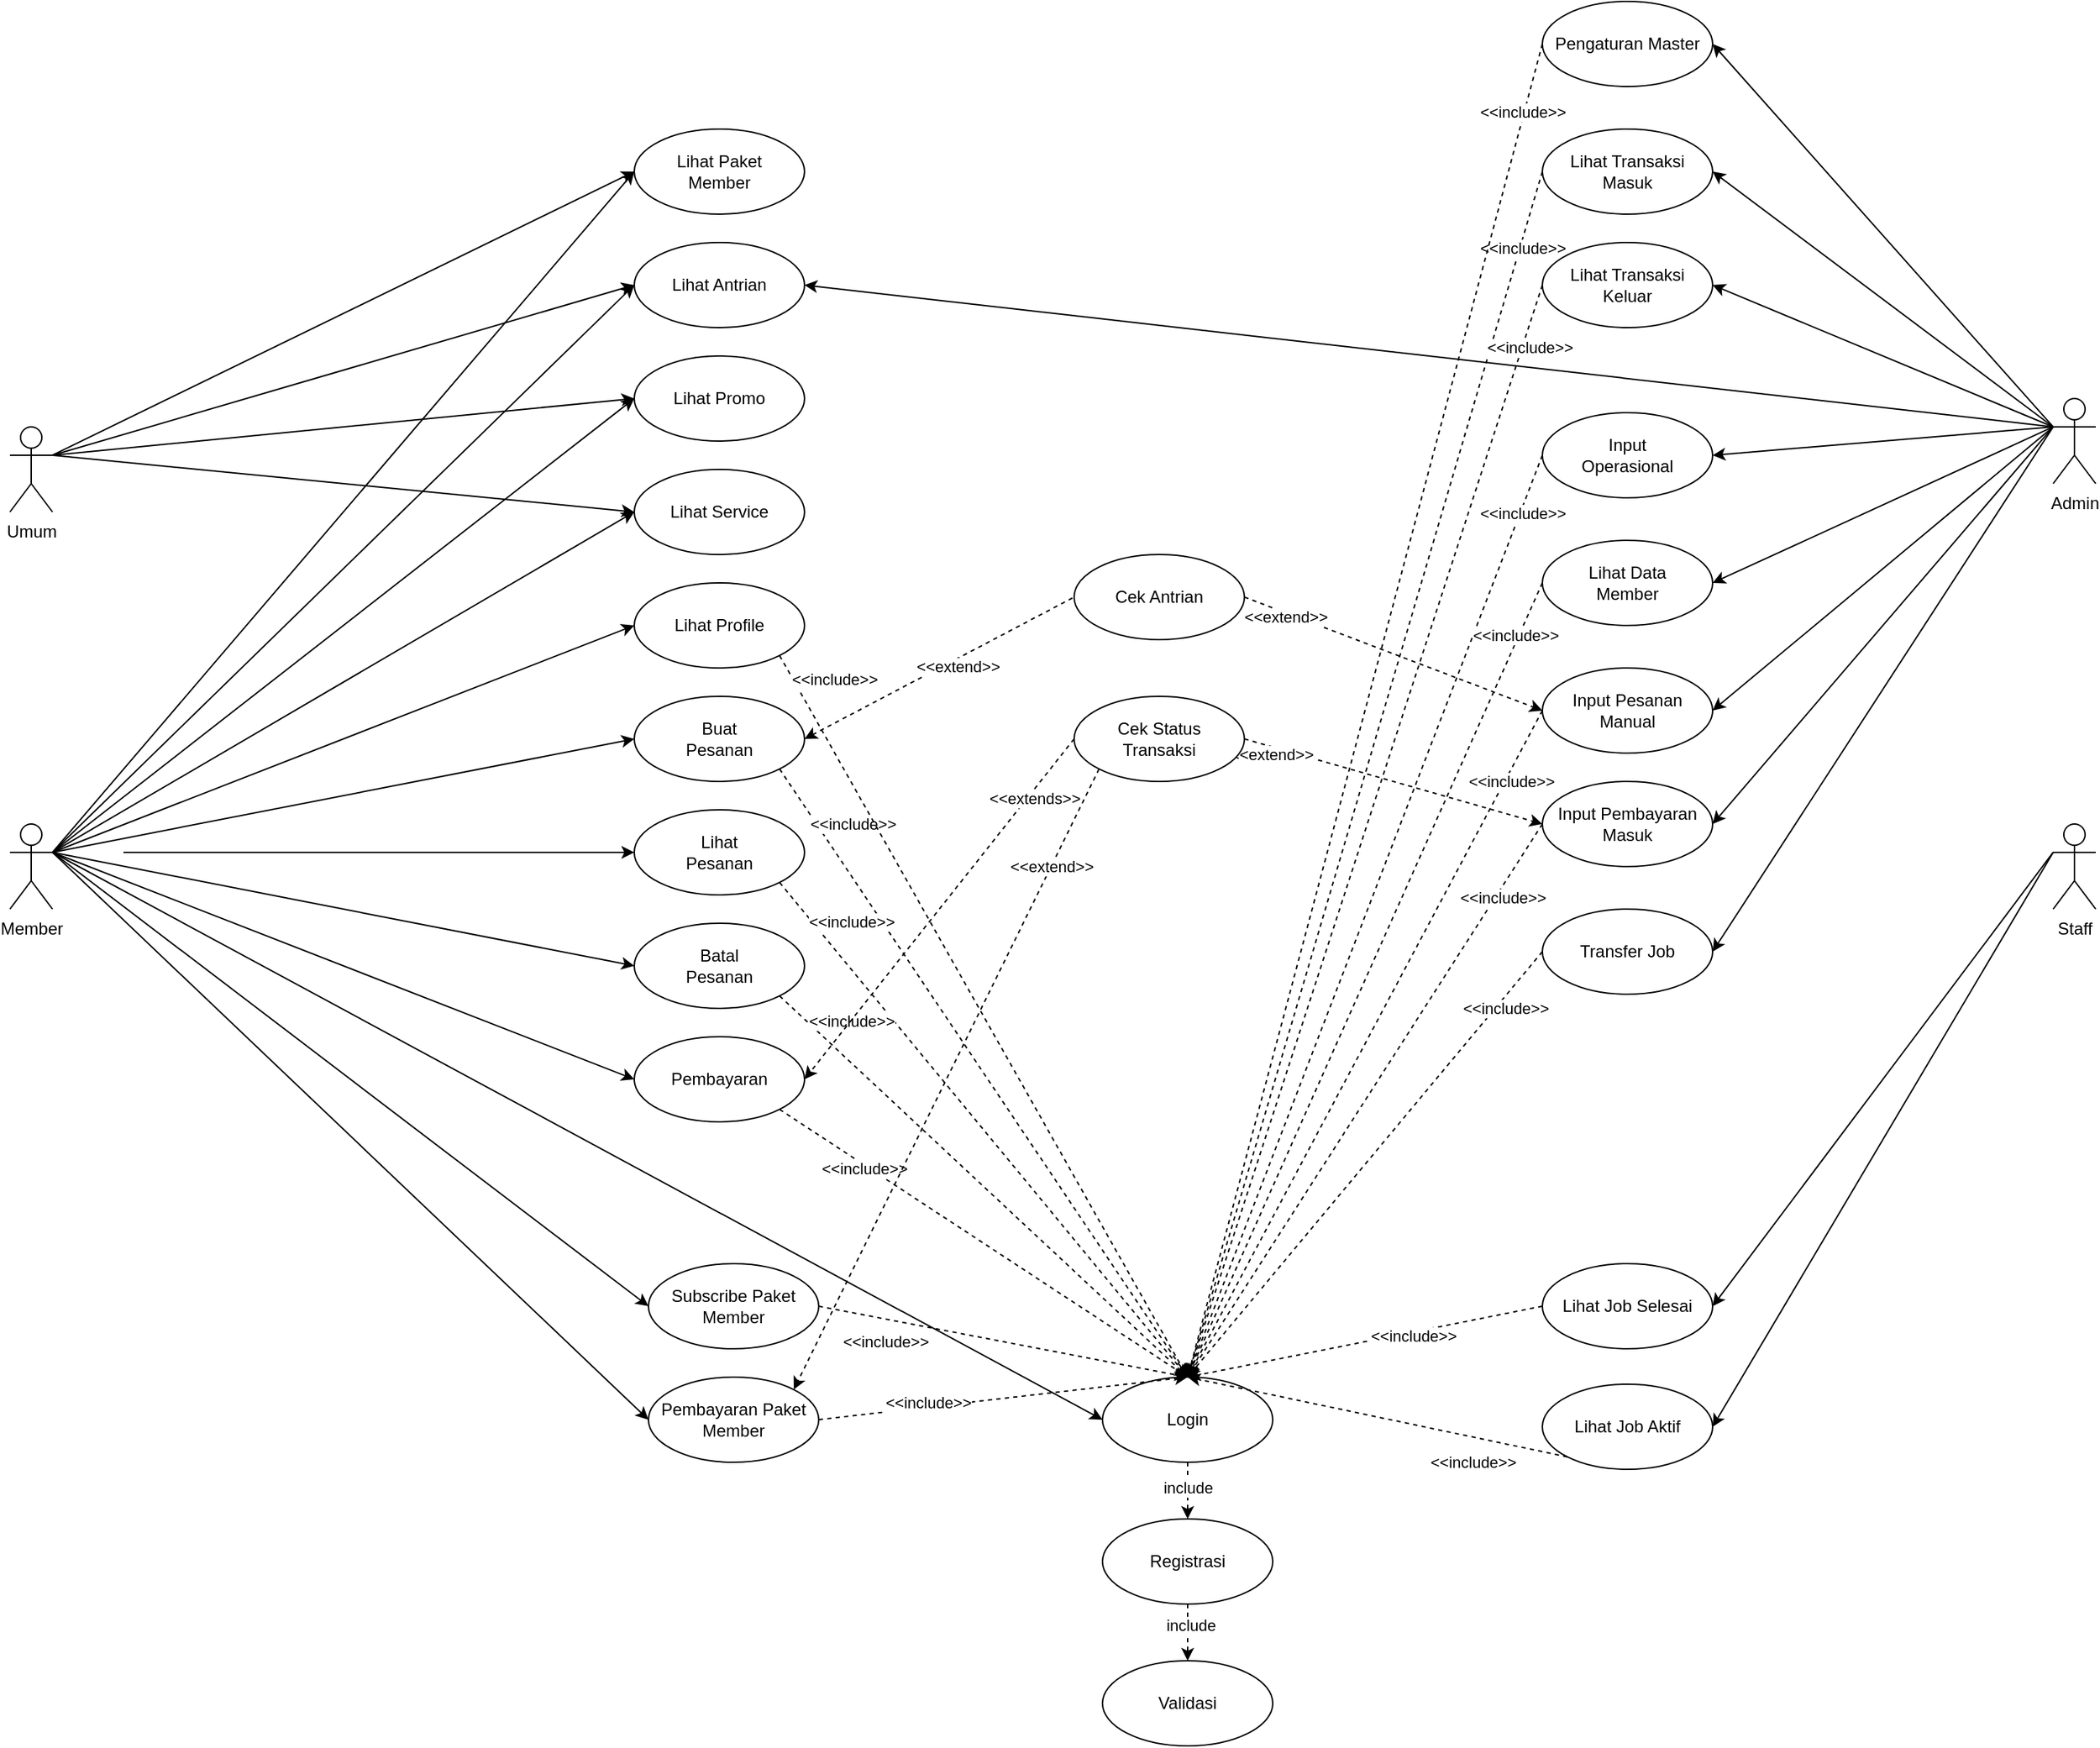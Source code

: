 <mxfile version="22.1.3" type="github">
  <diagram name="Page-1" id="RZWibH-738hVHqYzk8vU">
    <mxGraphModel dx="2225" dy="2573" grid="1" gridSize="10" guides="1" tooltips="1" connect="1" arrows="1" fold="1" page="1" pageScale="1" pageWidth="850" pageHeight="1100" math="0" shadow="0">
      <root>
        <mxCell id="0" />
        <mxCell id="1" parent="0" />
        <mxCell id="k3TqVHNHk5mqW3imNTK8-18" style="rounded=0;orthogonalLoop=1;jettySize=auto;html=1;entryX=0;entryY=0.5;entryDx=0;entryDy=0;" parent="1" target="k3TqVHNHk5mqW3imNTK8-6" edge="1">
          <mxGeometry relative="1" as="geometry">
            <mxPoint x="40" y="260" as="sourcePoint" />
          </mxGeometry>
        </mxCell>
        <mxCell id="k3TqVHNHk5mqW3imNTK8-24" style="rounded=0;orthogonalLoop=1;jettySize=auto;html=1;exitX=1;exitY=0.333;exitDx=0;exitDy=0;exitPerimeter=0;entryX=0;entryY=0.5;entryDx=0;entryDy=0;" parent="1" source="k3TqVHNHk5mqW3imNTK8-1" target="k3TqVHNHk5mqW3imNTK8-16" edge="1">
          <mxGeometry relative="1" as="geometry" />
        </mxCell>
        <mxCell id="k3TqVHNHk5mqW3imNTK8-26" style="rounded=0;orthogonalLoop=1;jettySize=auto;html=1;entryX=0;entryY=0.5;entryDx=0;entryDy=0;" parent="1" target="k3TqVHNHk5mqW3imNTK8-25" edge="1">
          <mxGeometry relative="1" as="geometry">
            <mxPoint x="90" y="260" as="sourcePoint" />
          </mxGeometry>
        </mxCell>
        <mxCell id="k3TqVHNHk5mqW3imNTK8-30" style="rounded=0;orthogonalLoop=1;jettySize=auto;html=1;exitX=1;exitY=0.333;exitDx=0;exitDy=0;exitPerimeter=0;entryX=0;entryY=0.5;entryDx=0;entryDy=0;" parent="1" source="k3TqVHNHk5mqW3imNTK8-1" target="k3TqVHNHk5mqW3imNTK8-29" edge="1">
          <mxGeometry relative="1" as="geometry" />
        </mxCell>
        <mxCell id="k3TqVHNHk5mqW3imNTK8-35" style="rounded=0;orthogonalLoop=1;jettySize=auto;html=1;exitX=1;exitY=0.333;exitDx=0;exitDy=0;exitPerimeter=0;entryX=0;entryY=0.5;entryDx=0;entryDy=0;" parent="1" source="k3TqVHNHk5mqW3imNTK8-1" target="k3TqVHNHk5mqW3imNTK8-33" edge="1">
          <mxGeometry relative="1" as="geometry" />
        </mxCell>
        <mxCell id="k3TqVHNHk5mqW3imNTK8-53" style="rounded=0;orthogonalLoop=1;jettySize=auto;html=1;exitX=1;exitY=0.333;exitDx=0;exitDy=0;exitPerimeter=0;entryX=0;entryY=0.5;entryDx=0;entryDy=0;" parent="1" source="k3TqVHNHk5mqW3imNTK8-1" target="k3TqVHNHk5mqW3imNTK8-52" edge="1">
          <mxGeometry relative="1" as="geometry" />
        </mxCell>
        <mxCell id="k3TqVHNHk5mqW3imNTK8-57" style="rounded=0;orthogonalLoop=1;jettySize=auto;html=1;exitX=1;exitY=0.333;exitDx=0;exitDy=0;exitPerimeter=0;entryX=0;entryY=0.5;entryDx=0;entryDy=0;" parent="1" source="k3TqVHNHk5mqW3imNTK8-1" target="k3TqVHNHk5mqW3imNTK8-56" edge="1">
          <mxGeometry relative="1" as="geometry" />
        </mxCell>
        <mxCell id="k3TqVHNHk5mqW3imNTK8-65" style="rounded=0;orthogonalLoop=1;jettySize=auto;html=1;exitX=1;exitY=0.333;exitDx=0;exitDy=0;exitPerimeter=0;entryX=0;entryY=0.5;entryDx=0;entryDy=0;" parent="1" source="k3TqVHNHk5mqW3imNTK8-1" target="k3TqVHNHk5mqW3imNTK8-63" edge="1">
          <mxGeometry relative="1" as="geometry" />
        </mxCell>
        <mxCell id="k3TqVHNHk5mqW3imNTK8-72" style="rounded=0;orthogonalLoop=1;jettySize=auto;html=1;exitX=1;exitY=0.333;exitDx=0;exitDy=0;exitPerimeter=0;entryX=0;entryY=0.5;entryDx=0;entryDy=0;" parent="1" source="k3TqVHNHk5mqW3imNTK8-1" target="k3TqVHNHk5mqW3imNTK8-69" edge="1">
          <mxGeometry relative="1" as="geometry" />
        </mxCell>
        <mxCell id="k3TqVHNHk5mqW3imNTK8-74" style="rounded=0;orthogonalLoop=1;jettySize=auto;html=1;exitX=1;exitY=0.333;exitDx=0;exitDy=0;exitPerimeter=0;entryX=0;entryY=0.5;entryDx=0;entryDy=0;" parent="1" source="k3TqVHNHk5mqW3imNTK8-1" target="k3TqVHNHk5mqW3imNTK8-73" edge="1">
          <mxGeometry relative="1" as="geometry" />
        </mxCell>
        <mxCell id="k3TqVHNHk5mqW3imNTK8-79" style="rounded=0;orthogonalLoop=1;jettySize=auto;html=1;exitX=1;exitY=0.333;exitDx=0;exitDy=0;exitPerimeter=0;entryX=0;entryY=0.5;entryDx=0;entryDy=0;" parent="1" source="k3TqVHNHk5mqW3imNTK8-1" target="k3TqVHNHk5mqW3imNTK8-78" edge="1">
          <mxGeometry relative="1" as="geometry" />
        </mxCell>
        <mxCell id="k3TqVHNHk5mqW3imNTK8-1" value="Member" style="shape=umlActor;verticalLabelPosition=bottom;verticalAlign=top;html=1;outlineConnect=0;" parent="1" vertex="1">
          <mxGeometry x="10" y="240" width="30" height="60" as="geometry" />
        </mxCell>
        <mxCell id="k3TqVHNHk5mqW3imNTK8-10" value="" style="edgeStyle=orthogonalEdgeStyle;rounded=0;orthogonalLoop=1;jettySize=auto;html=1;dashed=1;" parent="1" source="k3TqVHNHk5mqW3imNTK8-6" target="k3TqVHNHk5mqW3imNTK8-9" edge="1">
          <mxGeometry relative="1" as="geometry" />
        </mxCell>
        <mxCell id="k3TqVHNHk5mqW3imNTK8-11" value="&lt;div&gt;include&lt;/div&gt;" style="edgeLabel;html=1;align=center;verticalAlign=middle;resizable=0;points=[];" parent="k3TqVHNHk5mqW3imNTK8-10" vertex="1" connectable="0">
          <mxGeometry x="-0.129" relative="1" as="geometry">
            <mxPoint as="offset" />
          </mxGeometry>
        </mxCell>
        <mxCell id="k3TqVHNHk5mqW3imNTK8-6" value="Login" style="ellipse;whiteSpace=wrap;html=1;" parent="1" vertex="1">
          <mxGeometry x="780" y="630" width="120" height="60" as="geometry" />
        </mxCell>
        <mxCell id="k3TqVHNHk5mqW3imNTK8-13" value="" style="edgeStyle=orthogonalEdgeStyle;rounded=0;orthogonalLoop=1;jettySize=auto;html=1;dashed=1;" parent="1" source="k3TqVHNHk5mqW3imNTK8-9" target="k3TqVHNHk5mqW3imNTK8-12" edge="1">
          <mxGeometry relative="1" as="geometry" />
        </mxCell>
        <mxCell id="k3TqVHNHk5mqW3imNTK8-14" value="include" style="edgeLabel;html=1;align=center;verticalAlign=middle;resizable=0;points=[];" parent="k3TqVHNHk5mqW3imNTK8-13" vertex="1" connectable="0">
          <mxGeometry x="-0.254" y="2" relative="1" as="geometry">
            <mxPoint as="offset" />
          </mxGeometry>
        </mxCell>
        <mxCell id="k3TqVHNHk5mqW3imNTK8-9" value="Registrasi" style="ellipse;whiteSpace=wrap;html=1;" parent="1" vertex="1">
          <mxGeometry x="780" y="730" width="120" height="60" as="geometry" />
        </mxCell>
        <mxCell id="k3TqVHNHk5mqW3imNTK8-12" value="Validasi" style="ellipse;whiteSpace=wrap;html=1;" parent="1" vertex="1">
          <mxGeometry x="780" y="830" width="120" height="60" as="geometry" />
        </mxCell>
        <mxCell id="k3TqVHNHk5mqW3imNTK8-41" style="rounded=0;orthogonalLoop=1;jettySize=auto;html=1;exitX=1;exitY=1;exitDx=0;exitDy=0;entryX=0.5;entryY=0;entryDx=0;entryDy=0;dashed=1;" parent="1" source="k3TqVHNHk5mqW3imNTK8-16" target="k3TqVHNHk5mqW3imNTK8-6" edge="1">
          <mxGeometry relative="1" as="geometry" />
        </mxCell>
        <mxCell id="k3TqVHNHk5mqW3imNTK8-46" value="&amp;lt;&amp;lt;include&amp;gt;&amp;gt;" style="edgeLabel;html=1;align=center;verticalAlign=middle;resizable=0;points=[];" parent="k3TqVHNHk5mqW3imNTK8-41" vertex="1" connectable="0">
          <mxGeometry x="-0.733" y="4" relative="1" as="geometry">
            <mxPoint x="10" y="-17" as="offset" />
          </mxGeometry>
        </mxCell>
        <mxCell id="hbDmPjfFOQGGygIN4OG3-49" style="rounded=0;orthogonalLoop=1;jettySize=auto;html=1;exitX=1;exitY=0.5;exitDx=0;exitDy=0;entryX=0;entryY=0.5;entryDx=0;entryDy=0;dashed=1;endArrow=none;endFill=0;startArrow=classic;startFill=1;" edge="1" parent="1" source="k3TqVHNHk5mqW3imNTK8-16" target="hbDmPjfFOQGGygIN4OG3-48">
          <mxGeometry relative="1" as="geometry" />
        </mxCell>
        <mxCell id="hbDmPjfFOQGGygIN4OG3-50" value="&amp;lt;&amp;lt;extend&amp;gt;&amp;gt;" style="edgeLabel;html=1;align=center;verticalAlign=middle;resizable=0;points=[];" vertex="1" connectable="0" parent="hbDmPjfFOQGGygIN4OG3-49">
          <mxGeometry x="0.108" y="-5" relative="1" as="geometry">
            <mxPoint as="offset" />
          </mxGeometry>
        </mxCell>
        <mxCell id="k3TqVHNHk5mqW3imNTK8-16" value="&lt;div&gt;Buat&lt;/div&gt;&lt;div&gt;Pesanan&lt;br&gt;&lt;/div&gt;" style="ellipse;whiteSpace=wrap;html=1;" parent="1" vertex="1">
          <mxGeometry x="450" y="150" width="120" height="60" as="geometry" />
        </mxCell>
        <mxCell id="k3TqVHNHk5mqW3imNTK8-42" style="rounded=0;orthogonalLoop=1;jettySize=auto;html=1;exitX=1;exitY=1;exitDx=0;exitDy=0;entryX=0.5;entryY=0;entryDx=0;entryDy=0;dashed=1;" parent="1" source="k3TqVHNHk5mqW3imNTK8-25" target="k3TqVHNHk5mqW3imNTK8-6" edge="1">
          <mxGeometry relative="1" as="geometry" />
        </mxCell>
        <mxCell id="k3TqVHNHk5mqW3imNTK8-45" value="&amp;lt;&amp;lt;include&amp;gt;&amp;gt;" style="edgeLabel;html=1;align=center;verticalAlign=middle;resizable=0;points=[];" parent="k3TqVHNHk5mqW3imNTK8-42" vertex="1" connectable="0">
          <mxGeometry x="-0.7" y="2" relative="1" as="geometry">
            <mxPoint x="6" y="-24" as="offset" />
          </mxGeometry>
        </mxCell>
        <mxCell id="k3TqVHNHk5mqW3imNTK8-25" value="&lt;div&gt;Lihat&lt;/div&gt;&lt;div&gt;Pesanan&lt;br&gt;&lt;/div&gt;" style="ellipse;whiteSpace=wrap;html=1;" parent="1" vertex="1">
          <mxGeometry x="450" y="230" width="120" height="60" as="geometry" />
        </mxCell>
        <mxCell id="k3TqVHNHk5mqW3imNTK8-43" style="rounded=0;orthogonalLoop=1;jettySize=auto;html=1;exitX=1;exitY=1;exitDx=0;exitDy=0;entryX=0.5;entryY=0;entryDx=0;entryDy=0;dashed=1;" parent="1" source="k3TqVHNHk5mqW3imNTK8-29" target="k3TqVHNHk5mqW3imNTK8-6" edge="1">
          <mxGeometry relative="1" as="geometry" />
        </mxCell>
        <mxCell id="k3TqVHNHk5mqW3imNTK8-44" value="&amp;lt;&amp;lt;include&amp;gt;&amp;gt;" style="edgeLabel;html=1;align=center;verticalAlign=middle;resizable=0;points=[];" parent="k3TqVHNHk5mqW3imNTK8-43" vertex="1" connectable="0">
          <mxGeometry x="-0.611" y="3" relative="1" as="geometry">
            <mxPoint x="-8" y="-33" as="offset" />
          </mxGeometry>
        </mxCell>
        <mxCell id="k3TqVHNHk5mqW3imNTK8-29" value="&lt;div&gt;Batal&lt;/div&gt;&lt;div&gt;Pesanan&lt;br&gt;&lt;/div&gt;" style="ellipse;whiteSpace=wrap;html=1;" parent="1" vertex="1">
          <mxGeometry x="450" y="310" width="120" height="60" as="geometry" />
        </mxCell>
        <mxCell id="k3TqVHNHk5mqW3imNTK8-40" style="rounded=0;orthogonalLoop=1;jettySize=auto;html=1;exitX=1;exitY=1;exitDx=0;exitDy=0;entryX=0.5;entryY=0;entryDx=0;entryDy=0;dashed=1;" parent="1" source="k3TqVHNHk5mqW3imNTK8-33" target="k3TqVHNHk5mqW3imNTK8-6" edge="1">
          <mxGeometry relative="1" as="geometry" />
        </mxCell>
        <mxCell id="k3TqVHNHk5mqW3imNTK8-47" value="&amp;lt;&amp;lt;include&amp;gt;&amp;gt;" style="edgeLabel;html=1;align=center;verticalAlign=middle;resizable=0;points=[];" parent="k3TqVHNHk5mqW3imNTK8-40" vertex="1" connectable="0">
          <mxGeometry x="-0.782" y="2" relative="1" as="geometry">
            <mxPoint x="5" y="-38" as="offset" />
          </mxGeometry>
        </mxCell>
        <mxCell id="k3TqVHNHk5mqW3imNTK8-33" value="Lihat Profile" style="ellipse;whiteSpace=wrap;html=1;" parent="1" vertex="1">
          <mxGeometry x="450" y="70" width="120" height="60" as="geometry" />
        </mxCell>
        <mxCell id="k3TqVHNHk5mqW3imNTK8-50" style="rounded=0;orthogonalLoop=1;jettySize=auto;html=1;exitX=1;exitY=1;exitDx=0;exitDy=0;entryX=0.5;entryY=0;entryDx=0;entryDy=0;dashed=1;" parent="1" source="k3TqVHNHk5mqW3imNTK8-48" target="k3TqVHNHk5mqW3imNTK8-6" edge="1">
          <mxGeometry relative="1" as="geometry" />
        </mxCell>
        <mxCell id="k3TqVHNHk5mqW3imNTK8-51" value="&amp;lt;&amp;lt;include&amp;gt;&amp;gt;" style="edgeLabel;html=1;align=center;verticalAlign=middle;resizable=0;points=[];" parent="k3TqVHNHk5mqW3imNTK8-50" vertex="1" connectable="0">
          <mxGeometry x="-0.582" y="-2" relative="1" as="geometry">
            <mxPoint as="offset" />
          </mxGeometry>
        </mxCell>
        <mxCell id="k3TqVHNHk5mqW3imNTK8-48" value="&lt;div&gt;Pembayaran&lt;br&gt;&lt;/div&gt;" style="ellipse;whiteSpace=wrap;html=1;" parent="1" vertex="1">
          <mxGeometry x="450" y="390" width="120" height="60" as="geometry" />
        </mxCell>
        <mxCell id="k3TqVHNHk5mqW3imNTK8-49" style="rounded=0;orthogonalLoop=1;jettySize=auto;html=1;exitX=1;exitY=0.333;exitDx=0;exitDy=0;exitPerimeter=0;entryX=0;entryY=0.5;entryDx=0;entryDy=0;" parent="1" source="k3TqVHNHk5mqW3imNTK8-1" target="k3TqVHNHk5mqW3imNTK8-48" edge="1">
          <mxGeometry relative="1" as="geometry" />
        </mxCell>
        <mxCell id="k3TqVHNHk5mqW3imNTK8-52" value="Lihat Service" style="ellipse;whiteSpace=wrap;html=1;" parent="1" vertex="1">
          <mxGeometry x="450" y="-10" width="120" height="60" as="geometry" />
        </mxCell>
        <mxCell id="k3TqVHNHk5mqW3imNTK8-56" value="Lihat Promo" style="ellipse;whiteSpace=wrap;html=1;" parent="1" vertex="1">
          <mxGeometry x="450" y="-90" width="120" height="60" as="geometry" />
        </mxCell>
        <mxCell id="k3TqVHNHk5mqW3imNTK8-61" style="rounded=0;orthogonalLoop=1;jettySize=auto;html=1;exitX=1;exitY=0.333;exitDx=0;exitDy=0;exitPerimeter=0;entryX=0;entryY=0.5;entryDx=0;entryDy=0;" parent="1" source="k3TqVHNHk5mqW3imNTK8-60" target="k3TqVHNHk5mqW3imNTK8-56" edge="1">
          <mxGeometry relative="1" as="geometry" />
        </mxCell>
        <mxCell id="k3TqVHNHk5mqW3imNTK8-62" style="rounded=0;orthogonalLoop=1;jettySize=auto;html=1;exitX=1;exitY=0.333;exitDx=0;exitDy=0;exitPerimeter=0;entryX=0;entryY=0.5;entryDx=0;entryDy=0;" parent="1" source="k3TqVHNHk5mqW3imNTK8-60" target="k3TqVHNHk5mqW3imNTK8-52" edge="1">
          <mxGeometry relative="1" as="geometry" />
        </mxCell>
        <mxCell id="k3TqVHNHk5mqW3imNTK8-64" style="rounded=0;orthogonalLoop=1;jettySize=auto;html=1;exitX=1;exitY=0.333;exitDx=0;exitDy=0;exitPerimeter=0;entryX=0;entryY=0.5;entryDx=0;entryDy=0;" parent="1" source="k3TqVHNHk5mqW3imNTK8-60" target="k3TqVHNHk5mqW3imNTK8-63" edge="1">
          <mxGeometry relative="1" as="geometry" />
        </mxCell>
        <mxCell id="k3TqVHNHk5mqW3imNTK8-70" style="rounded=0;orthogonalLoop=1;jettySize=auto;html=1;exitX=1;exitY=0.333;exitDx=0;exitDy=0;exitPerimeter=0;entryX=0;entryY=0.5;entryDx=0;entryDy=0;" parent="1" source="k3TqVHNHk5mqW3imNTK8-60" target="k3TqVHNHk5mqW3imNTK8-69" edge="1">
          <mxGeometry relative="1" as="geometry" />
        </mxCell>
        <mxCell id="k3TqVHNHk5mqW3imNTK8-60" value="Umum" style="shape=umlActor;verticalLabelPosition=bottom;verticalAlign=top;html=1;outlineConnect=0;" parent="1" vertex="1">
          <mxGeometry x="10" y="-40" width="30" height="60" as="geometry" />
        </mxCell>
        <mxCell id="k3TqVHNHk5mqW3imNTK8-63" value="Lihat Antrian" style="ellipse;whiteSpace=wrap;html=1;" parent="1" vertex="1">
          <mxGeometry x="450" y="-170" width="120" height="60" as="geometry" />
        </mxCell>
        <mxCell id="k3TqVHNHk5mqW3imNTK8-69" value="&lt;div&gt;Lihat Paket&lt;/div&gt;&lt;div&gt;Member&lt;br&gt;&lt;/div&gt;" style="ellipse;whiteSpace=wrap;html=1;" parent="1" vertex="1">
          <mxGeometry x="450" y="-250" width="120" height="60" as="geometry" />
        </mxCell>
        <mxCell id="k3TqVHNHk5mqW3imNTK8-75" style="rounded=0;orthogonalLoop=1;jettySize=auto;html=1;exitX=1;exitY=0.5;exitDx=0;exitDy=0;dashed=1;entryX=0.5;entryY=0;entryDx=0;entryDy=0;" parent="1" source="k3TqVHNHk5mqW3imNTK8-73" target="k3TqVHNHk5mqW3imNTK8-6" edge="1">
          <mxGeometry relative="1" as="geometry" />
        </mxCell>
        <mxCell id="k3TqVHNHk5mqW3imNTK8-76" value="&amp;lt;&amp;lt;include&amp;gt;&amp;gt;" style="edgeLabel;html=1;align=center;verticalAlign=middle;resizable=0;points=[];" parent="k3TqVHNHk5mqW3imNTK8-75" vertex="1" connectable="0">
          <mxGeometry x="-0.353" y="-2" relative="1" as="geometry">
            <mxPoint x="-37" y="7" as="offset" />
          </mxGeometry>
        </mxCell>
        <mxCell id="k3TqVHNHk5mqW3imNTK8-73" value="&lt;div&gt;Subscribe Paket&lt;/div&gt;&lt;div&gt;Member&lt;/div&gt;" style="ellipse;whiteSpace=wrap;html=1;" parent="1" vertex="1">
          <mxGeometry x="460" y="550" width="120" height="60" as="geometry" />
        </mxCell>
        <mxCell id="k3TqVHNHk5mqW3imNTK8-80" style="rounded=0;orthogonalLoop=1;jettySize=auto;html=1;exitX=1;exitY=0.5;exitDx=0;exitDy=0;entryX=0.5;entryY=0;entryDx=0;entryDy=0;dashed=1;" parent="1" source="k3TqVHNHk5mqW3imNTK8-78" target="k3TqVHNHk5mqW3imNTK8-6" edge="1">
          <mxGeometry relative="1" as="geometry" />
        </mxCell>
        <mxCell id="k3TqVHNHk5mqW3imNTK8-81" value="&amp;lt;&amp;lt;include&amp;gt;&amp;gt;" style="edgeLabel;html=1;align=center;verticalAlign=middle;resizable=0;points=[];" parent="k3TqVHNHk5mqW3imNTK8-80" vertex="1" connectable="0">
          <mxGeometry x="-0.408" y="3" relative="1" as="geometry">
            <mxPoint as="offset" />
          </mxGeometry>
        </mxCell>
        <mxCell id="k3TqVHNHk5mqW3imNTK8-78" value="&lt;div&gt;Pembayaran Paket&lt;/div&gt;&lt;div&gt;Member&lt;/div&gt;" style="ellipse;whiteSpace=wrap;html=1;" parent="1" vertex="1">
          <mxGeometry x="460" y="630" width="120" height="60" as="geometry" />
        </mxCell>
        <mxCell id="hbDmPjfFOQGGygIN4OG3-6" style="rounded=0;orthogonalLoop=1;jettySize=auto;html=1;exitX=0;exitY=0.333;exitDx=0;exitDy=0;exitPerimeter=0;entryX=1;entryY=0.5;entryDx=0;entryDy=0;" edge="1" parent="1" source="hbDmPjfFOQGGygIN4OG3-4" target="hbDmPjfFOQGGygIN4OG3-5">
          <mxGeometry relative="1" as="geometry" />
        </mxCell>
        <mxCell id="hbDmPjfFOQGGygIN4OG3-23" style="rounded=0;orthogonalLoop=1;jettySize=auto;html=1;exitX=0;exitY=0.333;exitDx=0;exitDy=0;exitPerimeter=0;entryX=1;entryY=0.5;entryDx=0;entryDy=0;" edge="1" parent="1" source="hbDmPjfFOQGGygIN4OG3-4" target="hbDmPjfFOQGGygIN4OG3-22">
          <mxGeometry relative="1" as="geometry" />
        </mxCell>
        <mxCell id="hbDmPjfFOQGGygIN4OG3-4" value="&lt;div&gt;Staff&lt;/div&gt;" style="shape=umlActor;verticalLabelPosition=bottom;verticalAlign=top;html=1;outlineConnect=0;" vertex="1" parent="1">
          <mxGeometry x="1450" y="240" width="30" height="60" as="geometry" />
        </mxCell>
        <mxCell id="hbDmPjfFOQGGygIN4OG3-7" style="rounded=0;orthogonalLoop=1;jettySize=auto;html=1;exitX=0;exitY=1;exitDx=0;exitDy=0;entryX=0.5;entryY=0;entryDx=0;entryDy=0;dashed=1;" edge="1" parent="1" source="hbDmPjfFOQGGygIN4OG3-5" target="k3TqVHNHk5mqW3imNTK8-6">
          <mxGeometry relative="1" as="geometry" />
        </mxCell>
        <mxCell id="hbDmPjfFOQGGygIN4OG3-8" value="&amp;lt;&amp;lt;include&amp;gt;&amp;gt;" style="edgeLabel;html=1;align=center;verticalAlign=middle;resizable=0;points=[];" vertex="1" connectable="0" parent="hbDmPjfFOQGGygIN4OG3-7">
          <mxGeometry x="-0.891" y="3" relative="1" as="geometry">
            <mxPoint x="-52" y="4" as="offset" />
          </mxGeometry>
        </mxCell>
        <mxCell id="hbDmPjfFOQGGygIN4OG3-5" value="Lihat Job Aktif" style="ellipse;whiteSpace=wrap;html=1;" vertex="1" parent="1">
          <mxGeometry x="1090" y="635" width="120" height="60" as="geometry" />
        </mxCell>
        <mxCell id="hbDmPjfFOQGGygIN4OG3-11" style="rounded=0;orthogonalLoop=1;jettySize=auto;html=1;exitX=0;exitY=0.333;exitDx=0;exitDy=0;exitPerimeter=0;entryX=1;entryY=0.5;entryDx=0;entryDy=0;" edge="1" parent="1" source="hbDmPjfFOQGGygIN4OG3-9" target="hbDmPjfFOQGGygIN4OG3-10">
          <mxGeometry relative="1" as="geometry" />
        </mxCell>
        <mxCell id="hbDmPjfFOQGGygIN4OG3-14" style="rounded=0;orthogonalLoop=1;jettySize=auto;html=1;exitX=0;exitY=0.333;exitDx=0;exitDy=0;exitPerimeter=0;entryX=1;entryY=0.5;entryDx=0;entryDy=0;" edge="1" parent="1" source="hbDmPjfFOQGGygIN4OG3-9" target="hbDmPjfFOQGGygIN4OG3-13">
          <mxGeometry relative="1" as="geometry" />
        </mxCell>
        <mxCell id="hbDmPjfFOQGGygIN4OG3-17" style="rounded=0;orthogonalLoop=1;jettySize=auto;html=1;exitX=0;exitY=0.333;exitDx=0;exitDy=0;exitPerimeter=0;entryX=1;entryY=0.5;entryDx=0;entryDy=0;" edge="1" parent="1" source="hbDmPjfFOQGGygIN4OG3-9" target="hbDmPjfFOQGGygIN4OG3-16">
          <mxGeometry relative="1" as="geometry" />
        </mxCell>
        <mxCell id="hbDmPjfFOQGGygIN4OG3-20" style="rounded=0;orthogonalLoop=1;jettySize=auto;html=1;exitX=0;exitY=0.333;exitDx=0;exitDy=0;exitPerimeter=0;entryX=1;entryY=0.5;entryDx=0;entryDy=0;" edge="1" parent="1" source="hbDmPjfFOQGGygIN4OG3-9" target="hbDmPjfFOQGGygIN4OG3-19">
          <mxGeometry relative="1" as="geometry" />
        </mxCell>
        <mxCell id="hbDmPjfFOQGGygIN4OG3-26" style="rounded=0;orthogonalLoop=1;jettySize=auto;html=1;exitX=0;exitY=0.333;exitDx=0;exitDy=0;exitPerimeter=0;entryX=1;entryY=0.5;entryDx=0;entryDy=0;" edge="1" parent="1" source="hbDmPjfFOQGGygIN4OG3-9" target="k3TqVHNHk5mqW3imNTK8-63">
          <mxGeometry relative="1" as="geometry" />
        </mxCell>
        <mxCell id="hbDmPjfFOQGGygIN4OG3-32" style="rounded=0;orthogonalLoop=1;jettySize=auto;html=1;exitX=0;exitY=0.333;exitDx=0;exitDy=0;exitPerimeter=0;entryX=1;entryY=0.5;entryDx=0;entryDy=0;" edge="1" parent="1" source="hbDmPjfFOQGGygIN4OG3-9" target="hbDmPjfFOQGGygIN4OG3-31">
          <mxGeometry relative="1" as="geometry" />
        </mxCell>
        <mxCell id="hbDmPjfFOQGGygIN4OG3-36" style="rounded=0;orthogonalLoop=1;jettySize=auto;html=1;exitX=0;exitY=0.333;exitDx=0;exitDy=0;exitPerimeter=0;entryX=1;entryY=0.5;entryDx=0;entryDy=0;" edge="1" parent="1" source="hbDmPjfFOQGGygIN4OG3-9" target="hbDmPjfFOQGGygIN4OG3-35">
          <mxGeometry relative="1" as="geometry" />
        </mxCell>
        <mxCell id="hbDmPjfFOQGGygIN4OG3-39" style="rounded=0;orthogonalLoop=1;jettySize=auto;html=1;exitX=0;exitY=0.333;exitDx=0;exitDy=0;exitPerimeter=0;entryX=1;entryY=0.5;entryDx=0;entryDy=0;" edge="1" parent="1" source="hbDmPjfFOQGGygIN4OG3-9" target="hbDmPjfFOQGGygIN4OG3-38">
          <mxGeometry relative="1" as="geometry" />
        </mxCell>
        <mxCell id="hbDmPjfFOQGGygIN4OG3-44" style="rounded=0;orthogonalLoop=1;jettySize=auto;html=1;exitX=0;exitY=0.333;exitDx=0;exitDy=0;exitPerimeter=0;entryX=1;entryY=0.5;entryDx=0;entryDy=0;" edge="1" parent="1" source="hbDmPjfFOQGGygIN4OG3-9" target="hbDmPjfFOQGGygIN4OG3-43">
          <mxGeometry relative="1" as="geometry" />
        </mxCell>
        <mxCell id="hbDmPjfFOQGGygIN4OG3-9" value="&lt;div&gt;Admin&lt;/div&gt;&lt;div&gt;&lt;br&gt;&lt;/div&gt;" style="shape=umlActor;verticalLabelPosition=bottom;verticalAlign=top;html=1;outlineConnect=0;" vertex="1" parent="1">
          <mxGeometry x="1450" y="-60" width="30" height="60" as="geometry" />
        </mxCell>
        <mxCell id="hbDmPjfFOQGGygIN4OG3-12" style="rounded=0;orthogonalLoop=1;jettySize=auto;html=1;exitX=0;exitY=0.5;exitDx=0;exitDy=0;entryX=0.5;entryY=0;entryDx=0;entryDy=0;dashed=1;" edge="1" parent="1" source="hbDmPjfFOQGGygIN4OG3-10" target="k3TqVHNHk5mqW3imNTK8-6">
          <mxGeometry relative="1" as="geometry" />
        </mxCell>
        <mxCell id="hbDmPjfFOQGGygIN4OG3-27" value="&amp;lt;&amp;lt;include&amp;gt;&amp;gt;" style="edgeLabel;html=1;align=center;verticalAlign=middle;resizable=0;points=[];" vertex="1" connectable="0" parent="hbDmPjfFOQGGygIN4OG3-12">
          <mxGeometry x="-0.877" y="1" relative="1" as="geometry">
            <mxPoint y="1" as="offset" />
          </mxGeometry>
        </mxCell>
        <mxCell id="hbDmPjfFOQGGygIN4OG3-10" value="&lt;div&gt;Lihat Transaksi&lt;/div&gt;&lt;div&gt;Masuk&lt;br&gt;&lt;/div&gt;" style="ellipse;whiteSpace=wrap;html=1;" vertex="1" parent="1">
          <mxGeometry x="1090" y="-250" width="120" height="60" as="geometry" />
        </mxCell>
        <mxCell id="hbDmPjfFOQGGygIN4OG3-15" style="rounded=0;orthogonalLoop=1;jettySize=auto;html=1;exitX=0;exitY=0.5;exitDx=0;exitDy=0;entryX=0.5;entryY=0;entryDx=0;entryDy=0;dashed=1;" edge="1" parent="1" source="hbDmPjfFOQGGygIN4OG3-13" target="k3TqVHNHk5mqW3imNTK8-6">
          <mxGeometry relative="1" as="geometry" />
        </mxCell>
        <mxCell id="hbDmPjfFOQGGygIN4OG3-28" value="&amp;lt;&amp;lt;include&amp;gt;&amp;gt;" style="edgeLabel;html=1;align=center;verticalAlign=middle;resizable=0;points=[];" vertex="1" connectable="0" parent="hbDmPjfFOQGGygIN4OG3-15">
          <mxGeometry x="-0.887" y="5" relative="1" as="geometry">
            <mxPoint y="-1" as="offset" />
          </mxGeometry>
        </mxCell>
        <mxCell id="hbDmPjfFOQGGygIN4OG3-13" value="&lt;div&gt;Lihat Transaksi&lt;/div&gt;&lt;div&gt;Keluar&lt;br&gt;&lt;/div&gt;" style="ellipse;whiteSpace=wrap;html=1;" vertex="1" parent="1">
          <mxGeometry x="1090" y="-170" width="120" height="60" as="geometry" />
        </mxCell>
        <mxCell id="hbDmPjfFOQGGygIN4OG3-18" style="rounded=0;orthogonalLoop=1;jettySize=auto;html=1;exitX=0;exitY=0.5;exitDx=0;exitDy=0;entryX=0.5;entryY=0;entryDx=0;entryDy=0;dashed=1;" edge="1" parent="1" source="hbDmPjfFOQGGygIN4OG3-16" target="k3TqVHNHk5mqW3imNTK8-6">
          <mxGeometry relative="1" as="geometry" />
        </mxCell>
        <mxCell id="hbDmPjfFOQGGygIN4OG3-29" value="&amp;lt;&amp;lt;include&amp;gt;&amp;gt;" style="edgeLabel;html=1;align=center;verticalAlign=middle;resizable=0;points=[];" vertex="1" connectable="0" parent="hbDmPjfFOQGGygIN4OG3-18">
          <mxGeometry x="-0.873" y="2" relative="1" as="geometry">
            <mxPoint y="-1" as="offset" />
          </mxGeometry>
        </mxCell>
        <mxCell id="hbDmPjfFOQGGygIN4OG3-16" value="&lt;div&gt;Input&lt;/div&gt;&lt;div&gt;Operasional&lt;br&gt;&lt;/div&gt;" style="ellipse;whiteSpace=wrap;html=1;" vertex="1" parent="1">
          <mxGeometry x="1090" y="-50" width="120" height="60" as="geometry" />
        </mxCell>
        <mxCell id="hbDmPjfFOQGGygIN4OG3-21" style="rounded=0;orthogonalLoop=1;jettySize=auto;html=1;exitX=0;exitY=0.5;exitDx=0;exitDy=0;entryX=0.5;entryY=0;entryDx=0;entryDy=0;dashed=1;" edge="1" parent="1" source="hbDmPjfFOQGGygIN4OG3-19" target="k3TqVHNHk5mqW3imNTK8-6">
          <mxGeometry relative="1" as="geometry" />
        </mxCell>
        <mxCell id="hbDmPjfFOQGGygIN4OG3-30" value="&amp;lt;&amp;lt;include&amp;gt;&amp;gt;" style="edgeLabel;html=1;align=center;verticalAlign=middle;resizable=0;points=[];" vertex="1" connectable="0" parent="hbDmPjfFOQGGygIN4OG3-21">
          <mxGeometry x="-0.862" y="-2" relative="1" as="geometry">
            <mxPoint y="-1" as="offset" />
          </mxGeometry>
        </mxCell>
        <mxCell id="hbDmPjfFOQGGygIN4OG3-19" value="&lt;div&gt;Lihat Data&lt;/div&gt;&lt;div&gt;Member&lt;br&gt;&lt;/div&gt;" style="ellipse;whiteSpace=wrap;html=1;" vertex="1" parent="1">
          <mxGeometry x="1090" y="40" width="120" height="60" as="geometry" />
        </mxCell>
        <mxCell id="hbDmPjfFOQGGygIN4OG3-24" style="rounded=0;orthogonalLoop=1;jettySize=auto;html=1;exitX=0;exitY=0.5;exitDx=0;exitDy=0;entryX=0.5;entryY=0;entryDx=0;entryDy=0;dashed=1;" edge="1" parent="1" source="hbDmPjfFOQGGygIN4OG3-22" target="k3TqVHNHk5mqW3imNTK8-6">
          <mxGeometry relative="1" as="geometry" />
        </mxCell>
        <mxCell id="hbDmPjfFOQGGygIN4OG3-25" value="&amp;lt;&amp;lt;include&amp;gt;&amp;gt;" style="edgeLabel;html=1;align=center;verticalAlign=middle;resizable=0;points=[];" vertex="1" connectable="0" parent="hbDmPjfFOQGGygIN4OG3-24">
          <mxGeometry x="-0.267" y="2" relative="1" as="geometry">
            <mxPoint as="offset" />
          </mxGeometry>
        </mxCell>
        <mxCell id="hbDmPjfFOQGGygIN4OG3-22" value="Lihat Job Selesai" style="ellipse;whiteSpace=wrap;html=1;" vertex="1" parent="1">
          <mxGeometry x="1090" y="550" width="120" height="60" as="geometry" />
        </mxCell>
        <mxCell id="hbDmPjfFOQGGygIN4OG3-33" style="rounded=0;orthogonalLoop=1;jettySize=auto;html=1;exitX=0;exitY=0.5;exitDx=0;exitDy=0;entryX=0.5;entryY=0;entryDx=0;entryDy=0;dashed=1;" edge="1" parent="1" source="hbDmPjfFOQGGygIN4OG3-31" target="k3TqVHNHk5mqW3imNTK8-6">
          <mxGeometry relative="1" as="geometry" />
        </mxCell>
        <mxCell id="hbDmPjfFOQGGygIN4OG3-34" value="&amp;lt;&amp;lt;include&amp;gt;&amp;gt;" style="edgeLabel;html=1;align=center;verticalAlign=middle;resizable=0;points=[];" vertex="1" connectable="0" parent="hbDmPjfFOQGGygIN4OG3-33">
          <mxGeometry x="-0.797" y="4" relative="1" as="geometry">
            <mxPoint as="offset" />
          </mxGeometry>
        </mxCell>
        <mxCell id="hbDmPjfFOQGGygIN4OG3-31" value="&lt;div&gt;Input Pesanan &lt;br&gt;&lt;/div&gt;&lt;div&gt;Manual&lt;br&gt;&lt;/div&gt;" style="ellipse;whiteSpace=wrap;html=1;" vertex="1" parent="1">
          <mxGeometry x="1090" y="130" width="120" height="60" as="geometry" />
        </mxCell>
        <mxCell id="hbDmPjfFOQGGygIN4OG3-37" style="rounded=0;orthogonalLoop=1;jettySize=auto;html=1;exitX=0;exitY=0.5;exitDx=0;exitDy=0;entryX=0.5;entryY=0;entryDx=0;entryDy=0;dashed=1;" edge="1" parent="1" source="hbDmPjfFOQGGygIN4OG3-35" target="k3TqVHNHk5mqW3imNTK8-6">
          <mxGeometry relative="1" as="geometry" />
        </mxCell>
        <mxCell id="hbDmPjfFOQGGygIN4OG3-41" value="&amp;lt;&amp;lt;include&amp;gt;&amp;gt;" style="edgeLabel;html=1;align=center;verticalAlign=middle;resizable=0;points=[];" vertex="1" connectable="0" parent="hbDmPjfFOQGGygIN4OG3-37">
          <mxGeometry x="-0.744" y="5" relative="1" as="geometry">
            <mxPoint y="-1" as="offset" />
          </mxGeometry>
        </mxCell>
        <mxCell id="hbDmPjfFOQGGygIN4OG3-35" value="&lt;div&gt;Input Pembayaran&lt;br&gt;&lt;/div&gt;&lt;div&gt;Masuk&lt;br&gt;&lt;/div&gt;" style="ellipse;whiteSpace=wrap;html=1;" vertex="1" parent="1">
          <mxGeometry x="1090" y="210" width="120" height="60" as="geometry" />
        </mxCell>
        <mxCell id="hbDmPjfFOQGGygIN4OG3-40" style="rounded=0;orthogonalLoop=1;jettySize=auto;html=1;exitX=0;exitY=0.5;exitDx=0;exitDy=0;entryX=0.5;entryY=0;entryDx=0;entryDy=0;dashed=1;" edge="1" parent="1" source="hbDmPjfFOQGGygIN4OG3-38" target="k3TqVHNHk5mqW3imNTK8-6">
          <mxGeometry relative="1" as="geometry" />
        </mxCell>
        <mxCell id="hbDmPjfFOQGGygIN4OG3-42" value="&amp;lt;&amp;lt;include&amp;gt;&amp;gt;" style="edgeLabel;html=1;align=center;verticalAlign=middle;resizable=0;points=[];" vertex="1" connectable="0" parent="hbDmPjfFOQGGygIN4OG3-40">
          <mxGeometry x="-0.757" y="5" relative="1" as="geometry">
            <mxPoint as="offset" />
          </mxGeometry>
        </mxCell>
        <mxCell id="hbDmPjfFOQGGygIN4OG3-38" value="Transfer Job" style="ellipse;whiteSpace=wrap;html=1;" vertex="1" parent="1">
          <mxGeometry x="1090" y="300" width="120" height="60" as="geometry" />
        </mxCell>
        <mxCell id="hbDmPjfFOQGGygIN4OG3-46" style="rounded=0;orthogonalLoop=1;jettySize=auto;html=1;exitX=0;exitY=0.5;exitDx=0;exitDy=0;entryX=0.5;entryY=0;entryDx=0;entryDy=0;dashed=1;" edge="1" parent="1" source="hbDmPjfFOQGGygIN4OG3-43" target="k3TqVHNHk5mqW3imNTK8-6">
          <mxGeometry relative="1" as="geometry" />
        </mxCell>
        <mxCell id="hbDmPjfFOQGGygIN4OG3-47" value="&amp;lt;&amp;lt;include&amp;gt;&amp;gt;" style="edgeLabel;html=1;align=center;verticalAlign=middle;resizable=0;points=[];" vertex="1" connectable="0" parent="hbDmPjfFOQGGygIN4OG3-46">
          <mxGeometry x="-0.897" y="-1" relative="1" as="geometry">
            <mxPoint as="offset" />
          </mxGeometry>
        </mxCell>
        <mxCell id="hbDmPjfFOQGGygIN4OG3-43" value="Pengaturan Master" style="ellipse;whiteSpace=wrap;html=1;" vertex="1" parent="1">
          <mxGeometry x="1090" y="-340" width="120" height="60" as="geometry" />
        </mxCell>
        <mxCell id="hbDmPjfFOQGGygIN4OG3-51" style="rounded=0;orthogonalLoop=1;jettySize=auto;html=1;exitX=1;exitY=0.5;exitDx=0;exitDy=0;entryX=0;entryY=0.5;entryDx=0;entryDy=0;dashed=1;" edge="1" parent="1" source="hbDmPjfFOQGGygIN4OG3-48" target="hbDmPjfFOQGGygIN4OG3-31">
          <mxGeometry relative="1" as="geometry" />
        </mxCell>
        <mxCell id="hbDmPjfFOQGGygIN4OG3-52" value="&amp;lt;&amp;lt;extend&amp;gt;&amp;gt;" style="edgeLabel;html=1;align=center;verticalAlign=middle;resizable=0;points=[];" vertex="1" connectable="0" parent="hbDmPjfFOQGGygIN4OG3-51">
          <mxGeometry x="-0.72" y="-3" relative="1" as="geometry">
            <mxPoint as="offset" />
          </mxGeometry>
        </mxCell>
        <mxCell id="hbDmPjfFOQGGygIN4OG3-48" value="Cek Antrian" style="ellipse;whiteSpace=wrap;html=1;" vertex="1" parent="1">
          <mxGeometry x="760" y="50" width="120" height="60" as="geometry" />
        </mxCell>
        <mxCell id="hbDmPjfFOQGGygIN4OG3-54" style="rounded=0;orthogonalLoop=1;jettySize=auto;html=1;exitX=0;exitY=0.5;exitDx=0;exitDy=0;entryX=1;entryY=0.5;entryDx=0;entryDy=0;dashed=1;" edge="1" parent="1" source="hbDmPjfFOQGGygIN4OG3-53" target="k3TqVHNHk5mqW3imNTK8-48">
          <mxGeometry relative="1" as="geometry" />
        </mxCell>
        <mxCell id="hbDmPjfFOQGGygIN4OG3-57" value="&amp;lt;&amp;lt;extends&amp;gt;&amp;gt;" style="edgeLabel;html=1;align=center;verticalAlign=middle;resizable=0;points=[];" vertex="1" connectable="0" parent="hbDmPjfFOQGGygIN4OG3-54">
          <mxGeometry x="-0.671" y="4" relative="1" as="geometry">
            <mxPoint as="offset" />
          </mxGeometry>
        </mxCell>
        <mxCell id="hbDmPjfFOQGGygIN4OG3-55" style="rounded=0;orthogonalLoop=1;jettySize=auto;html=1;exitX=1;exitY=0.5;exitDx=0;exitDy=0;entryX=0;entryY=0.5;entryDx=0;entryDy=0;dashed=1;" edge="1" parent="1" source="hbDmPjfFOQGGygIN4OG3-53" target="hbDmPjfFOQGGygIN4OG3-35">
          <mxGeometry relative="1" as="geometry" />
        </mxCell>
        <mxCell id="hbDmPjfFOQGGygIN4OG3-56" value="&amp;lt;&amp;lt;extend&amp;gt;&amp;gt;" style="edgeLabel;html=1;align=center;verticalAlign=middle;resizable=0;points=[];" vertex="1" connectable="0" parent="hbDmPjfFOQGGygIN4OG3-55">
          <mxGeometry x="-0.806" y="-5" relative="1" as="geometry">
            <mxPoint as="offset" />
          </mxGeometry>
        </mxCell>
        <mxCell id="hbDmPjfFOQGGygIN4OG3-58" style="rounded=0;orthogonalLoop=1;jettySize=auto;html=1;exitX=0;exitY=1;exitDx=0;exitDy=0;entryX=1;entryY=0;entryDx=0;entryDy=0;dashed=1;" edge="1" parent="1" source="hbDmPjfFOQGGygIN4OG3-53" target="k3TqVHNHk5mqW3imNTK8-78">
          <mxGeometry relative="1" as="geometry" />
        </mxCell>
        <mxCell id="hbDmPjfFOQGGygIN4OG3-59" value="&amp;lt;&amp;lt;extend&amp;gt;&amp;gt;" style="edgeLabel;html=1;align=center;verticalAlign=middle;resizable=0;points=[];" vertex="1" connectable="0" parent="hbDmPjfFOQGGygIN4OG3-58">
          <mxGeometry x="-0.688" relative="1" as="geometry">
            <mxPoint as="offset" />
          </mxGeometry>
        </mxCell>
        <mxCell id="hbDmPjfFOQGGygIN4OG3-53" value="&lt;div&gt;Cek Status &lt;br&gt;&lt;/div&gt;&lt;div&gt;Transaksi&lt;br&gt;&lt;/div&gt;" style="ellipse;whiteSpace=wrap;html=1;" vertex="1" parent="1">
          <mxGeometry x="760" y="150" width="120" height="60" as="geometry" />
        </mxCell>
      </root>
    </mxGraphModel>
  </diagram>
</mxfile>

